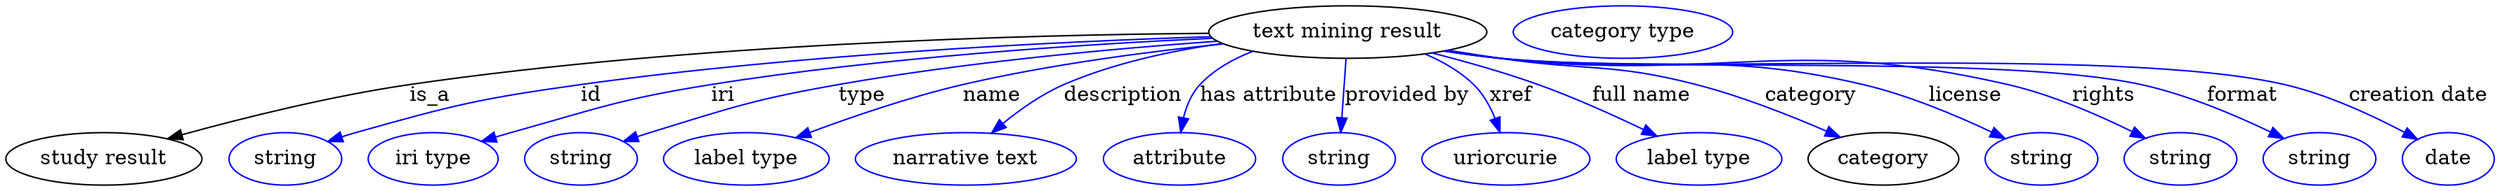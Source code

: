 digraph {
	graph [bb="0,0,1697.1,123"];
	node [label="\N"];
	"text mining result"	[height=0.5,
		label="text mining result",
		pos="913.94,105",
		width=2.6359];
	"study result"	[height=0.5,
		pos="66.944,18",
		width=1.8596];
	"text mining result" -> "study result"	[label=is_a,
		lp="289.94,61.5",
		pos="e,110.53,31.857 819.1,104.11 694.02,103.04 467.35,96.914 275.94,69 222.28,61.175 162.18,46.117 120.25,34.563"];
	id	[color=blue,
		height=0.5,
		label=string,
		pos="189.94,18",
		width=1.0652];
	"text mining result" -> id	[color=blue,
		label=id,
		lp="401.94,61.5",
		pos="e,218.94,29.966 820.26,101.62 716.01,98.061 542.78,89.419 394.94,69 324.31,59.244 306.59,55.278 237.94,36 234.84,35.128 231.64,34.158 \
228.44,33.138",
		style=solid];
	iri	[color=blue,
		height=0.5,
		label="iri type",
		pos="290.94,18",
		width=1.2277];
	"text mining result" -> iri	[color=blue,
		label=iri,
		lp="488.94,61.5",
		pos="e,324.49,29.97 821.37,100.74 733.35,96.639 597.48,87.729 480.94,69 429.78,60.777 372.43,44.705 334.25,32.996",
		style=solid];
	type	[color=blue,
		height=0.5,
		label=string,
		pos="391.94,18",
		width=1.0652];
	"text mining result" -> type	[color=blue,
		label=type,
		lp="582.94,61.5",
		pos="e,420.88,29.953 824.64,98.735 754.25,93.686 653.82,84.488 566.94,69 509.11,58.689 495.07,53.344 438.94,36 436.18,35.147 433.35,34.229 \
430.5,33.277",
		style=solid];
	name	[color=blue,
		height=0.5,
		label="label type",
		pos="504.94,18",
		width=1.5707];
	"text mining result" -> name	[color=blue,
		label=name,
		lp="670.94,61.5",
		pos="e,538.32,32.545 828.78,96.971 776.92,91.63 709.57,82.796 650.94,69 615.45,60.646 576.42,47.041 547.66,36.13",
		style=solid];
	description	[color=blue,
		height=0.5,
		label="narrative text",
		pos="654.94,18",
		width=2.0943];
	"text mining result" -> description	[color=blue,
		label=description,
		lp="760.44,61.5",
		pos="e,671.93,35.762 827.8,97.377 793.18,92.463 753.58,83.904 719.94,69 705.38,62.549 691.14,52.19 679.71,42.57",
		style=solid];
	"has attribute"	[color=blue,
		height=0.5,
		label=attribute,
		pos="799.94,18",
		width=1.4443];
	"text mining result" -> "has attribute"	[color=blue,
		label="has attribute",
		lp="859.94,61.5",
		pos="e,800.43,36.228 848.82,91.889 835.47,86.749 822.58,79.428 812.94,69 807.21,62.793 803.94,54.382 802.09,46.23",
		style=solid];
	"provided by"	[color=blue,
		height=0.5,
		label=string,
		pos="907.94,18",
		width=1.0652];
	"text mining result" -> "provided by"	[color=blue,
		label="provided by",
		lp="954.44,61.5",
		pos="e,909.16,36.175 912.73,86.799 911.91,75.163 910.81,59.548 909.87,46.237",
		style=solid];
	xref	[color=blue,
		height=0.5,
		label=uriorcurie,
		pos="1021.9,18",
		width=1.5887];
	"text mining result" -> xref	[color=blue,
		label=xref,
		lp="1025.4,61.5",
		pos="e,1017.9,36.207 966.89,89.865 978.83,84.779 990.7,77.99 999.94,69 1006.5,62.632 1011.2,53.979 1014.6,45.661",
		style=solid];
	"full name"	[color=blue,
		height=0.5,
		label="label type",
		pos="1153.9,18",
		width=1.5707];
	"text mining result" -> "full name"	[color=blue,
		label="full name",
		lp="1114.4,61.5",
		pos="e,1125.1,33.699 971.52,90.658 994.33,84.815 1020.6,77.375 1043.9,69 1068.4,60.207 1095,48.2 1115.9,38.157",
		style=solid];
	category	[height=0.5,
		pos="1279.9,18",
		width=1.4263];
	"text mining result" -> category	[color=blue,
		label=category,
		lp="1230.4,61.5",
		pos="e,1250.6,32.784 982.43,92.521 994.26,90.618 1006.5,88.711 1017.9,87 1077.4,78.152 1093.8,84.039 1151.9,69 1182.7,61.04 1216.2,47.813 \
1241.1,36.962",
		style=solid];
	license	[color=blue,
		height=0.5,
		label=string,
		pos="1387.9,18",
		width=1.0652];
	"text mining result" -> license	[color=blue,
		label=license,
		lp="1335.9,61.5",
		pos="e,1363,31.962 980.67,92.185 993.04,90.254 1005.9,88.423 1017.9,87 1127.7,74.073 1158.4,94.27 1265.9,69 1296.8,61.745 1330,47.69 \
1354,36.324",
		style=solid];
	rights	[color=blue,
		height=0.5,
		label=string,
		pos="1482.9,18",
		width=1.0652];
	"text mining result" -> rights	[color=blue,
		label=rights,
		lp="1430.4,61.5",
		pos="e,1458.9,32.133 980.09,92.066 992.63,90.123 1005.7,88.318 1017.9,87 1171.5,70.519 1214.5,103.65 1364.9,69 1394.9,62.111 1426.8,48.122 \
1449.9,36.688",
		style=solid];
	format	[color=blue,
		height=0.5,
		label=string,
		pos="1577.9,18",
		width=1.0652];
	"text mining result" -> format	[color=blue,
		label=format,
		lp="1525.4,61.5",
		pos="e,1553.5,31.979 979.8,92.002 992.43,90.052 1005.6,88.261 1017.9,87 1114.9,77.124 1360.8,89.785 1455.9,69 1487.1,62.188 1520.6,47.955 \
1544.5,36.411",
		style=solid];
	"creation date"	[color=blue,
		height=0.5,
		label=date,
		pos="1665.9,18",
		width=0.86659];
	"text mining result" -> "creation date"	[color=blue,
		label="creation date",
		lp="1645.4,61.5",
		pos="e,1644.9,31.362 979.52,91.969 992.23,90.01 1005.5,88.224 1017.9,87 1136.6,75.363 1437.8,95.79 1553.9,69 1583.2,62.257 1614.2,47.794 \
1636.1,36.15",
		style=solid];
	"named thing_category"	[color=blue,
		height=0.5,
		label="category type",
		pos="1101.9,105",
		width=2.0762];
}
